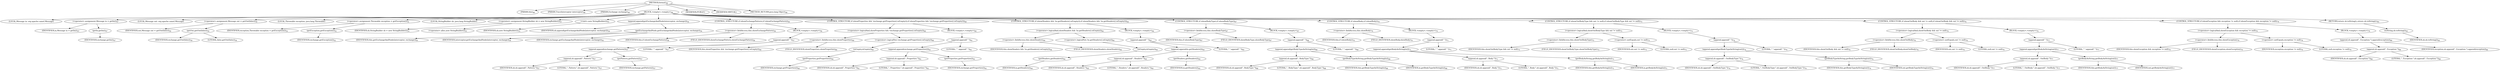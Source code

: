 digraph "format" {  
"120" [label = <(METHOD,format)<SUB>46</SUB>> ]
"6" [label = <(PARAM,this)<SUB>46</SUB>> ]
"121" [label = <(PARAM,TraceInterceptor interceptor)<SUB>46</SUB>> ]
"122" [label = <(PARAM,Exchange exchange)<SUB>46</SUB>> ]
"123" [label = <(BLOCK,&lt;empty&gt;,&lt;empty&gt;)<SUB>46</SUB>> ]
"124" [label = <(LOCAL,Message in: org.apache.camel.Message)> ]
"125" [label = <(&lt;operator&gt;.assignment,Message in = getIn())<SUB>47</SUB>> ]
"126" [label = <(IDENTIFIER,in,Message in = getIn())<SUB>47</SUB>> ]
"127" [label = <(getIn,getIn())<SUB>47</SUB>> ]
"128" [label = <(IDENTIFIER,exchange,getIn())<SUB>47</SUB>> ]
"129" [label = <(LOCAL,Message out: org.apache.camel.Message)> ]
"130" [label = <(&lt;operator&gt;.assignment,Message out = getOut(false))<SUB>50</SUB>> ]
"131" [label = <(IDENTIFIER,out,Message out = getOut(false))<SUB>50</SUB>> ]
"132" [label = <(getOut,getOut(false))<SUB>50</SUB>> ]
"133" [label = <(IDENTIFIER,exchange,getOut(false))<SUB>50</SUB>> ]
"134" [label = <(LITERAL,false,getOut(false))<SUB>50</SUB>> ]
"135" [label = <(LOCAL,Throwable exception: java.lang.Throwable)> ]
"136" [label = <(&lt;operator&gt;.assignment,Throwable exception = getException())<SUB>52</SUB>> ]
"137" [label = <(IDENTIFIER,exception,Throwable exception = getException())<SUB>52</SUB>> ]
"138" [label = <(getException,getException())<SUB>52</SUB>> ]
"139" [label = <(IDENTIFIER,exchange,getException())<SUB>52</SUB>> ]
"4" [label = <(LOCAL,StringBuilder sb: java.lang.StringBuilder)> ]
"140" [label = <(&lt;operator&gt;.assignment,StringBuilder sb = new StringBuilder())<SUB>53</SUB>> ]
"141" [label = <(IDENTIFIER,sb,StringBuilder sb = new StringBuilder())<SUB>53</SUB>> ]
"142" [label = <(&lt;operator&gt;.alloc,new StringBuilder())<SUB>53</SUB>> ]
"143" [label = <(&lt;init&gt;,new StringBuilder())<SUB>53</SUB>> ]
"3" [label = <(IDENTIFIER,sb,new StringBuilder())<SUB>53</SUB>> ]
"144" [label = <(append,append(getExchangeAndNode(interceptor, exchange)))<SUB>54</SUB>> ]
"145" [label = <(IDENTIFIER,sb,append(getExchangeAndNode(interceptor, exchange)))<SUB>54</SUB>> ]
"146" [label = <(getExchangeAndNode,getExchangeAndNode(interceptor, exchange))<SUB>54</SUB>> ]
"5" [label = <(IDENTIFIER,this,getExchangeAndNode(interceptor, exchange))<SUB>54</SUB>> ]
"147" [label = <(IDENTIFIER,interceptor,getExchangeAndNode(interceptor, exchange))<SUB>54</SUB>> ]
"148" [label = <(IDENTIFIER,exchange,getExchangeAndNode(interceptor, exchange))<SUB>54</SUB>> ]
"149" [label = <(CONTROL_STRUCTURE,if (showExchangePattern),if (showExchangePattern))<SUB>56</SUB>> ]
"150" [label = <(&lt;operator&gt;.fieldAccess,this.showExchangePattern)<SUB>56</SUB>> ]
"151" [label = <(IDENTIFIER,this,if (showExchangePattern))<SUB>56</SUB>> ]
"152" [label = <(FIELD_IDENTIFIER,showExchangePattern,showExchangePattern)<SUB>56</SUB>> ]
"153" [label = <(BLOCK,&lt;empty&gt;,&lt;empty&gt;)<SUB>56</SUB>> ]
"154" [label = <(append,append(&quot; &quot;))<SUB>57</SUB>> ]
"155" [label = <(append,append(exchange.getPattern()))<SUB>57</SUB>> ]
"156" [label = <(append,sb.append(&quot;, Pattern:&quot;))<SUB>57</SUB>> ]
"157" [label = <(IDENTIFIER,sb,sb.append(&quot;, Pattern:&quot;))<SUB>57</SUB>> ]
"158" [label = <(LITERAL,&quot;, Pattern:&quot;,sb.append(&quot;, Pattern:&quot;))<SUB>57</SUB>> ]
"159" [label = <(getPattern,getPattern())<SUB>57</SUB>> ]
"160" [label = <(IDENTIFIER,exchange,getPattern())<SUB>57</SUB>> ]
"161" [label = <(LITERAL,&quot; &quot;,append(&quot; &quot;))<SUB>57</SUB>> ]
"162" [label = <(CONTROL_STRUCTURE,if (showProperties &amp;&amp; !exchange.getProperties().isEmpty()),if (showProperties &amp;&amp; !exchange.getProperties().isEmpty()))<SUB>60</SUB>> ]
"163" [label = <(&lt;operator&gt;.logicalAnd,showProperties &amp;&amp; !exchange.getProperties().isEmpty())<SUB>60</SUB>> ]
"164" [label = <(&lt;operator&gt;.fieldAccess,this.showProperties)<SUB>60</SUB>> ]
"165" [label = <(IDENTIFIER,this,showProperties &amp;&amp; !exchange.getProperties().isEmpty())<SUB>60</SUB>> ]
"166" [label = <(FIELD_IDENTIFIER,showProperties,showProperties)<SUB>60</SUB>> ]
"167" [label = <(&lt;operator&gt;.logicalNot,!exchange.getProperties().isEmpty())<SUB>60</SUB>> ]
"168" [label = <(isEmpty,isEmpty())<SUB>60</SUB>> ]
"169" [label = <(getProperties,getProperties())<SUB>60</SUB>> ]
"170" [label = <(IDENTIFIER,exchange,getProperties())<SUB>60</SUB>> ]
"171" [label = <(BLOCK,&lt;empty&gt;,&lt;empty&gt;)<SUB>60</SUB>> ]
"172" [label = <(append,append(&quot; &quot;))<SUB>61</SUB>> ]
"173" [label = <(append,append(exchange.getProperties()))<SUB>61</SUB>> ]
"174" [label = <(append,sb.append(&quot;, Properties:&quot;))<SUB>61</SUB>> ]
"175" [label = <(IDENTIFIER,sb,sb.append(&quot;, Properties:&quot;))<SUB>61</SUB>> ]
"176" [label = <(LITERAL,&quot;, Properties:&quot;,sb.append(&quot;, Properties:&quot;))<SUB>61</SUB>> ]
"177" [label = <(getProperties,getProperties())<SUB>61</SUB>> ]
"178" [label = <(IDENTIFIER,exchange,getProperties())<SUB>61</SUB>> ]
"179" [label = <(LITERAL,&quot; &quot;,append(&quot; &quot;))<SUB>61</SUB>> ]
"180" [label = <(CONTROL_STRUCTURE,if (showHeaders &amp;&amp; !in.getHeaders().isEmpty()),if (showHeaders &amp;&amp; !in.getHeaders().isEmpty()))<SUB>64</SUB>> ]
"181" [label = <(&lt;operator&gt;.logicalAnd,showHeaders &amp;&amp; !in.getHeaders().isEmpty())<SUB>64</SUB>> ]
"182" [label = <(&lt;operator&gt;.fieldAccess,this.showHeaders)<SUB>64</SUB>> ]
"183" [label = <(IDENTIFIER,this,showHeaders &amp;&amp; !in.getHeaders().isEmpty())<SUB>64</SUB>> ]
"184" [label = <(FIELD_IDENTIFIER,showHeaders,showHeaders)<SUB>64</SUB>> ]
"185" [label = <(&lt;operator&gt;.logicalNot,!in.getHeaders().isEmpty())<SUB>64</SUB>> ]
"186" [label = <(isEmpty,isEmpty())<SUB>64</SUB>> ]
"187" [label = <(getHeaders,getHeaders())<SUB>64</SUB>> ]
"188" [label = <(IDENTIFIER,in,getHeaders())<SUB>64</SUB>> ]
"189" [label = <(BLOCK,&lt;empty&gt;,&lt;empty&gt;)<SUB>64</SUB>> ]
"190" [label = <(append,append(&quot; &quot;))<SUB>65</SUB>> ]
"191" [label = <(append,append(in.getHeaders()))<SUB>65</SUB>> ]
"192" [label = <(append,sb.append(&quot;, Headers:&quot;))<SUB>65</SUB>> ]
"193" [label = <(IDENTIFIER,sb,sb.append(&quot;, Headers:&quot;))<SUB>65</SUB>> ]
"194" [label = <(LITERAL,&quot;, Headers:&quot;,sb.append(&quot;, Headers:&quot;))<SUB>65</SUB>> ]
"195" [label = <(getHeaders,getHeaders())<SUB>65</SUB>> ]
"196" [label = <(IDENTIFIER,in,getHeaders())<SUB>65</SUB>> ]
"197" [label = <(LITERAL,&quot; &quot;,append(&quot; &quot;))<SUB>65</SUB>> ]
"198" [label = <(CONTROL_STRUCTURE,if (showBodyType),if (showBodyType))<SUB>67</SUB>> ]
"199" [label = <(&lt;operator&gt;.fieldAccess,this.showBodyType)<SUB>67</SUB>> ]
"200" [label = <(IDENTIFIER,this,if (showBodyType))<SUB>67</SUB>> ]
"201" [label = <(FIELD_IDENTIFIER,showBodyType,showBodyType)<SUB>67</SUB>> ]
"202" [label = <(BLOCK,&lt;empty&gt;,&lt;empty&gt;)<SUB>67</SUB>> ]
"203" [label = <(append,append(&quot; &quot;))<SUB>68</SUB>> ]
"204" [label = <(append,append(getBodyTypeAsString(in)))<SUB>68</SUB>> ]
"205" [label = <(append,sb.append(&quot;, BodyType:&quot;))<SUB>68</SUB>> ]
"206" [label = <(IDENTIFIER,sb,sb.append(&quot;, BodyType:&quot;))<SUB>68</SUB>> ]
"207" [label = <(LITERAL,&quot;, BodyType:&quot;,sb.append(&quot;, BodyType:&quot;))<SUB>68</SUB>> ]
"208" [label = <(getBodyTypeAsString,getBodyTypeAsString(in))<SUB>68</SUB>> ]
"7" [label = <(IDENTIFIER,this,getBodyTypeAsString(in))<SUB>68</SUB>> ]
"209" [label = <(IDENTIFIER,in,getBodyTypeAsString(in))<SUB>68</SUB>> ]
"210" [label = <(LITERAL,&quot; &quot;,append(&quot; &quot;))<SUB>68</SUB>> ]
"211" [label = <(CONTROL_STRUCTURE,if (showBody),if (showBody))<SUB>70</SUB>> ]
"212" [label = <(&lt;operator&gt;.fieldAccess,this.showBody)<SUB>70</SUB>> ]
"213" [label = <(IDENTIFIER,this,if (showBody))<SUB>70</SUB>> ]
"214" [label = <(FIELD_IDENTIFIER,showBody,showBody)<SUB>70</SUB>> ]
"215" [label = <(BLOCK,&lt;empty&gt;,&lt;empty&gt;)<SUB>70</SUB>> ]
"216" [label = <(append,append(&quot; &quot;))<SUB>71</SUB>> ]
"217" [label = <(append,append(getBodyAsString(in)))<SUB>71</SUB>> ]
"218" [label = <(append,sb.append(&quot;, Body:&quot;))<SUB>71</SUB>> ]
"219" [label = <(IDENTIFIER,sb,sb.append(&quot;, Body:&quot;))<SUB>71</SUB>> ]
"220" [label = <(LITERAL,&quot;, Body:&quot;,sb.append(&quot;, Body:&quot;))<SUB>71</SUB>> ]
"221" [label = <(getBodyAsString,getBodyAsString(in))<SUB>71</SUB>> ]
"8" [label = <(IDENTIFIER,this,getBodyAsString(in))<SUB>71</SUB>> ]
"222" [label = <(IDENTIFIER,in,getBodyAsString(in))<SUB>71</SUB>> ]
"223" [label = <(LITERAL,&quot; &quot;,append(&quot; &quot;))<SUB>71</SUB>> ]
"224" [label = <(CONTROL_STRUCTURE,if (showOutBodyType &amp;&amp; out != null),if (showOutBodyType &amp;&amp; out != null))<SUB>73</SUB>> ]
"225" [label = <(&lt;operator&gt;.logicalAnd,showOutBodyType &amp;&amp; out != null)<SUB>73</SUB>> ]
"226" [label = <(&lt;operator&gt;.fieldAccess,this.showOutBodyType)<SUB>73</SUB>> ]
"227" [label = <(IDENTIFIER,this,showOutBodyType &amp;&amp; out != null)<SUB>73</SUB>> ]
"228" [label = <(FIELD_IDENTIFIER,showOutBodyType,showOutBodyType)<SUB>73</SUB>> ]
"229" [label = <(&lt;operator&gt;.notEquals,out != null)<SUB>73</SUB>> ]
"230" [label = <(IDENTIFIER,out,out != null)<SUB>73</SUB>> ]
"231" [label = <(LITERAL,null,out != null)<SUB>73</SUB>> ]
"232" [label = <(BLOCK,&lt;empty&gt;,&lt;empty&gt;)<SUB>73</SUB>> ]
"233" [label = <(append,append(&quot; &quot;))<SUB>74</SUB>> ]
"234" [label = <(append,append(getBodyTypeAsString(out)))<SUB>74</SUB>> ]
"235" [label = <(append,sb.append(&quot;, OutBodyType:&quot;))<SUB>74</SUB>> ]
"236" [label = <(IDENTIFIER,sb,sb.append(&quot;, OutBodyType:&quot;))<SUB>74</SUB>> ]
"237" [label = <(LITERAL,&quot;, OutBodyType:&quot;,sb.append(&quot;, OutBodyType:&quot;))<SUB>74</SUB>> ]
"238" [label = <(getBodyTypeAsString,getBodyTypeAsString(out))<SUB>74</SUB>> ]
"9" [label = <(IDENTIFIER,this,getBodyTypeAsString(out))<SUB>74</SUB>> ]
"239" [label = <(IDENTIFIER,out,getBodyTypeAsString(out))<SUB>74</SUB>> ]
"240" [label = <(LITERAL,&quot; &quot;,append(&quot; &quot;))<SUB>74</SUB>> ]
"241" [label = <(CONTROL_STRUCTURE,if (showOutBody &amp;&amp; out != null),if (showOutBody &amp;&amp; out != null))<SUB>76</SUB>> ]
"242" [label = <(&lt;operator&gt;.logicalAnd,showOutBody &amp;&amp; out != null)<SUB>76</SUB>> ]
"243" [label = <(&lt;operator&gt;.fieldAccess,this.showOutBody)<SUB>76</SUB>> ]
"244" [label = <(IDENTIFIER,this,showOutBody &amp;&amp; out != null)<SUB>76</SUB>> ]
"245" [label = <(FIELD_IDENTIFIER,showOutBody,showOutBody)<SUB>76</SUB>> ]
"246" [label = <(&lt;operator&gt;.notEquals,out != null)<SUB>76</SUB>> ]
"247" [label = <(IDENTIFIER,out,out != null)<SUB>76</SUB>> ]
"248" [label = <(LITERAL,null,out != null)<SUB>76</SUB>> ]
"249" [label = <(BLOCK,&lt;empty&gt;,&lt;empty&gt;)<SUB>76</SUB>> ]
"250" [label = <(append,append(&quot; &quot;))<SUB>77</SUB>> ]
"251" [label = <(append,append(getBodyAsString(out)))<SUB>77</SUB>> ]
"252" [label = <(append,sb.append(&quot;, OutBody:&quot;))<SUB>77</SUB>> ]
"253" [label = <(IDENTIFIER,sb,sb.append(&quot;, OutBody:&quot;))<SUB>77</SUB>> ]
"254" [label = <(LITERAL,&quot;, OutBody:&quot;,sb.append(&quot;, OutBody:&quot;))<SUB>77</SUB>> ]
"255" [label = <(getBodyAsString,getBodyAsString(out))<SUB>77</SUB>> ]
"10" [label = <(IDENTIFIER,this,getBodyAsString(out))<SUB>77</SUB>> ]
"256" [label = <(IDENTIFIER,out,getBodyAsString(out))<SUB>77</SUB>> ]
"257" [label = <(LITERAL,&quot; &quot;,append(&quot; &quot;))<SUB>77</SUB>> ]
"258" [label = <(CONTROL_STRUCTURE,if (showException &amp;&amp; exception != null),if (showException &amp;&amp; exception != null))<SUB>79</SUB>> ]
"259" [label = <(&lt;operator&gt;.logicalAnd,showException &amp;&amp; exception != null)<SUB>79</SUB>> ]
"260" [label = <(&lt;operator&gt;.fieldAccess,this.showException)<SUB>79</SUB>> ]
"261" [label = <(IDENTIFIER,this,showException &amp;&amp; exception != null)<SUB>79</SUB>> ]
"262" [label = <(FIELD_IDENTIFIER,showException,showException)<SUB>79</SUB>> ]
"263" [label = <(&lt;operator&gt;.notEquals,exception != null)<SUB>79</SUB>> ]
"264" [label = <(IDENTIFIER,exception,exception != null)<SUB>79</SUB>> ]
"265" [label = <(LITERAL,null,exception != null)<SUB>79</SUB>> ]
"266" [label = <(BLOCK,&lt;empty&gt;,&lt;empty&gt;)<SUB>79</SUB>> ]
"267" [label = <(append,sb.append(&quot;, Exception:&quot;).append(exception))<SUB>80</SUB>> ]
"268" [label = <(append,sb.append(&quot;, Exception:&quot;))<SUB>80</SUB>> ]
"269" [label = <(IDENTIFIER,sb,sb.append(&quot;, Exception:&quot;))<SUB>80</SUB>> ]
"270" [label = <(LITERAL,&quot;, Exception:&quot;,sb.append(&quot;, Exception:&quot;))<SUB>80</SUB>> ]
"271" [label = <(IDENTIFIER,exception,sb.append(&quot;, Exception:&quot;).append(exception))<SUB>80</SUB>> ]
"272" [label = <(RETURN,return sb.toString();,return sb.toString();)<SUB>83</SUB>> ]
"273" [label = <(toString,sb.toString())<SUB>83</SUB>> ]
"274" [label = <(IDENTIFIER,sb,sb.toString())<SUB>83</SUB>> ]
"275" [label = <(MODIFIER,PUBLIC)> ]
"276" [label = <(MODIFIER,VIRTUAL)> ]
"277" [label = <(METHOD_RETURN,java.lang.Object)<SUB>46</SUB>> ]
  "120" -> "6" 
  "120" -> "121" 
  "120" -> "122" 
  "120" -> "123" 
  "120" -> "275" 
  "120" -> "276" 
  "120" -> "277" 
  "123" -> "124" 
  "123" -> "125" 
  "123" -> "129" 
  "123" -> "130" 
  "123" -> "135" 
  "123" -> "136" 
  "123" -> "4" 
  "123" -> "140" 
  "123" -> "143" 
  "123" -> "144" 
  "123" -> "149" 
  "123" -> "162" 
  "123" -> "180" 
  "123" -> "198" 
  "123" -> "211" 
  "123" -> "224" 
  "123" -> "241" 
  "123" -> "258" 
  "123" -> "272" 
  "125" -> "126" 
  "125" -> "127" 
  "127" -> "128" 
  "130" -> "131" 
  "130" -> "132" 
  "132" -> "133" 
  "132" -> "134" 
  "136" -> "137" 
  "136" -> "138" 
  "138" -> "139" 
  "140" -> "141" 
  "140" -> "142" 
  "143" -> "3" 
  "144" -> "145" 
  "144" -> "146" 
  "146" -> "5" 
  "146" -> "147" 
  "146" -> "148" 
  "149" -> "150" 
  "149" -> "153" 
  "150" -> "151" 
  "150" -> "152" 
  "153" -> "154" 
  "154" -> "155" 
  "154" -> "161" 
  "155" -> "156" 
  "155" -> "159" 
  "156" -> "157" 
  "156" -> "158" 
  "159" -> "160" 
  "162" -> "163" 
  "162" -> "171" 
  "163" -> "164" 
  "163" -> "167" 
  "164" -> "165" 
  "164" -> "166" 
  "167" -> "168" 
  "168" -> "169" 
  "169" -> "170" 
  "171" -> "172" 
  "172" -> "173" 
  "172" -> "179" 
  "173" -> "174" 
  "173" -> "177" 
  "174" -> "175" 
  "174" -> "176" 
  "177" -> "178" 
  "180" -> "181" 
  "180" -> "189" 
  "181" -> "182" 
  "181" -> "185" 
  "182" -> "183" 
  "182" -> "184" 
  "185" -> "186" 
  "186" -> "187" 
  "187" -> "188" 
  "189" -> "190" 
  "190" -> "191" 
  "190" -> "197" 
  "191" -> "192" 
  "191" -> "195" 
  "192" -> "193" 
  "192" -> "194" 
  "195" -> "196" 
  "198" -> "199" 
  "198" -> "202" 
  "199" -> "200" 
  "199" -> "201" 
  "202" -> "203" 
  "203" -> "204" 
  "203" -> "210" 
  "204" -> "205" 
  "204" -> "208" 
  "205" -> "206" 
  "205" -> "207" 
  "208" -> "7" 
  "208" -> "209" 
  "211" -> "212" 
  "211" -> "215" 
  "212" -> "213" 
  "212" -> "214" 
  "215" -> "216" 
  "216" -> "217" 
  "216" -> "223" 
  "217" -> "218" 
  "217" -> "221" 
  "218" -> "219" 
  "218" -> "220" 
  "221" -> "8" 
  "221" -> "222" 
  "224" -> "225" 
  "224" -> "232" 
  "225" -> "226" 
  "225" -> "229" 
  "226" -> "227" 
  "226" -> "228" 
  "229" -> "230" 
  "229" -> "231" 
  "232" -> "233" 
  "233" -> "234" 
  "233" -> "240" 
  "234" -> "235" 
  "234" -> "238" 
  "235" -> "236" 
  "235" -> "237" 
  "238" -> "9" 
  "238" -> "239" 
  "241" -> "242" 
  "241" -> "249" 
  "242" -> "243" 
  "242" -> "246" 
  "243" -> "244" 
  "243" -> "245" 
  "246" -> "247" 
  "246" -> "248" 
  "249" -> "250" 
  "250" -> "251" 
  "250" -> "257" 
  "251" -> "252" 
  "251" -> "255" 
  "252" -> "253" 
  "252" -> "254" 
  "255" -> "10" 
  "255" -> "256" 
  "258" -> "259" 
  "258" -> "266" 
  "259" -> "260" 
  "259" -> "263" 
  "260" -> "261" 
  "260" -> "262" 
  "263" -> "264" 
  "263" -> "265" 
  "266" -> "267" 
  "267" -> "268" 
  "267" -> "271" 
  "268" -> "269" 
  "268" -> "270" 
  "272" -> "273" 
  "273" -> "274" 
}
